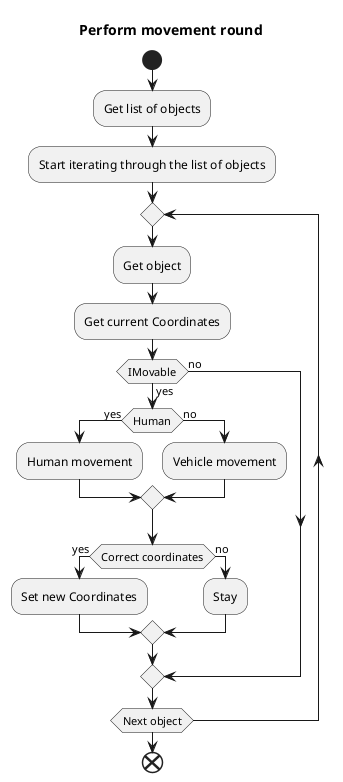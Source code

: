 @startuml Perform movement round
title Perform movement round
start
:Get list of objects;
:Start iterating through the list of objects;
repeat
:Get object;
:Get current Coordinates;
if(IMovable) then (yes)
    if(Human) then (yes)
        :Human movement;
    else (no)
        :Vehicle movement;
    endif 
    if(Correct coordinates) then (yes)
    :Set new Coordinates;
    else (no)
    :Stay;
    endif
else (no)
endif 
repeat while(Next object);
end 
@enduml